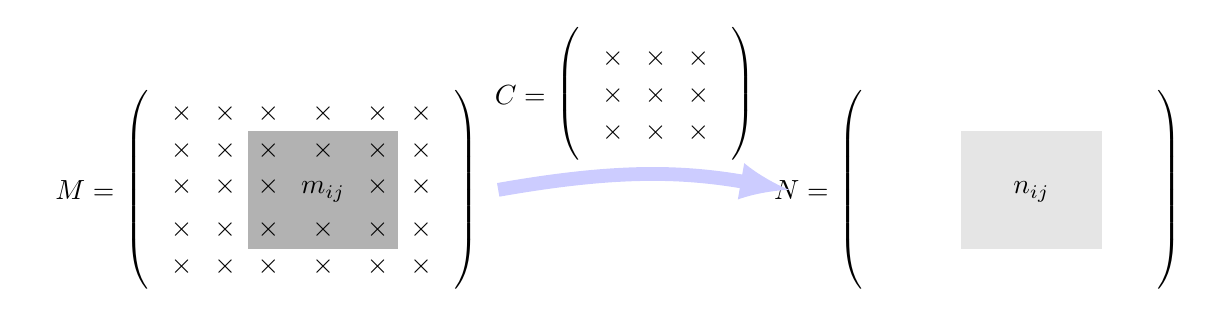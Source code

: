 \usetikzlibrary{arrows,matrix,positioning}
\tikzset{node style ge/.style={circle}}

\begin{tikzpicture}%[baseline=(A.center),font=\normalsize]

\def\rien{\phantom{\times}}
\def\rienn{\times}
% les matrices
\matrix (A) [matrix of math nodes,column sep=0.125 em,
%row sep=-0.75 em,
%inner sep = 0 em,%
 left delimiter  = (, right delimiter = )]
{ 
\rienn & \rienn & \rienn & \rienn & \rienn & \rienn  \\
 \rienn & \rienn & \rienn & \rienn & \rienn & \rienn\\
\rienn & \rienn & \rienn & m_{ij} & \rienn & \rienn \\
\rienn & \rienn & \rienn & \rienn  &\rienn & \rienn \\
\rienn & \rienn & \rienn & \rienn  & \rienn & \rienn \\
};

\node[left=1em] at (A.west) {$M=$};

\fill[opacity=.3,fill=black] (A-2-3.north west) rectangle (A-4-5.south east);


\begin{scope}[xshift=9cm]
\matrix (B) [matrix of math nodes, column sep=0.1 em,
%row sep=-0.75 em,
%inner sep = 0 em,%
 left delimiter  = (, right delimiter = )]
{ 
\rien & \rien & \rien & \rien & \rien & \rien  \\
 \rien & \rien & \rien & \rien & \rien & \rien\\
\rien & \rien & \rien & n_{ij} & \rien & \rien \\
\rien & \rien & \rien & \rien  &\rien & \rien \\
\rien & \rien & \rien & \rien  & \rien & \rien \\
};
\fill[opacity=.1,fill=black] (B-2-3.north west) rectangle (B-4-5.south east);

\node[left=1em] at (B.west) {$N=$};
\end{scope}


\draw [->,>=latex,blue!20,ultra thick,line width=5] (2.5,0) to[bend left=10] ++(3.7,0);

\begin{scope}[xshift=4.5cm,yshift=1.2cm]
\matrix (C) [matrix of math nodes,column sep=0.1 em,
%row sep=-0.75 em,
%inner sep = 0 em,%
 left delimiter  = (, right delimiter = )]
{ 
\rienn & \rienn & \rienn   \\
 \rienn & \rienn & \rienn \\
\rienn & \rienn & \rienn  \\
};
%\fill[opacity=.1,fill=black] (C-2-3.north west) rectangle (C-4-5.south east);
\node[left=1em] at (C.west) {$C=$};

\end{scope}

\end{tikzpicture}

